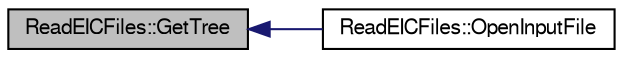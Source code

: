 digraph "ReadEICFiles::GetTree"
{
  bgcolor="transparent";
  edge [fontname="FreeSans",fontsize="10",labelfontname="FreeSans",labelfontsize="10"];
  node [fontname="FreeSans",fontsize="10",shape=record];
  rankdir="LR";
  Node1 [label="ReadEICFiles::GetTree",height=0.2,width=0.4,color="black", fillcolor="grey75", style="filled" fontcolor="black"];
  Node1 -> Node2 [dir="back",color="midnightblue",fontsize="10",style="solid",fontname="FreeSans"];
  Node2 [label="ReadEICFiles::OpenInputFile",height=0.2,width=0.4,color="black",URL="$d3/d49/classReadEICFiles.html#a6f1066da3bffd47bb57c4becf13630c2"];
}
